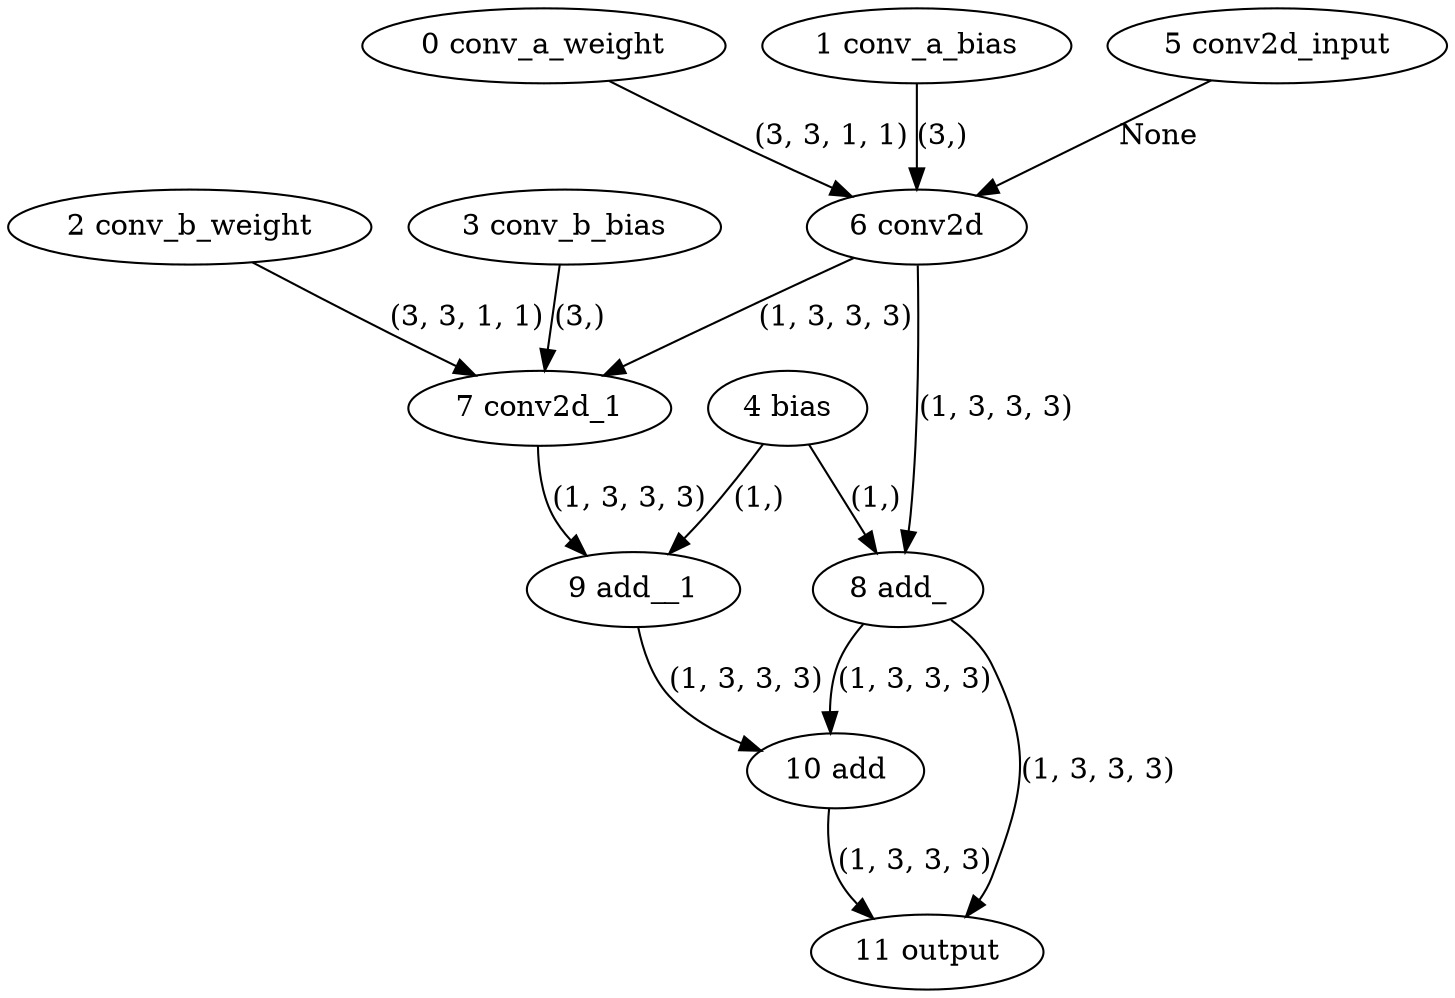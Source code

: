 strict digraph  {
"0 conv_a_weight" [id=0, type=get_attr];
"1 conv_a_bias" [id=1, type=get_attr];
"2 conv_b_weight" [id=2, type=get_attr];
"3 conv_b_bias" [id=3, type=get_attr];
"4 bias" [id=4, type=get_attr];
"5 conv2d_input" [id=5, type=input];
"6 conv2d" [id=6, type=conv2d];
"7 conv2d_1" [id=7, type=conv2d];
"8 add_" [id=8, type=add_];
"9 add__1" [id=9, type=add_];
"10 add" [id=10, type=add];
"11 output" [id=11, type=output];
"0 conv_a_weight" -> "6 conv2d"  [label="(3, 3, 1, 1)", style=solid];
"1 conv_a_bias" -> "6 conv2d"  [label="(3,)", style=solid];
"2 conv_b_weight" -> "7 conv2d_1"  [label="(3, 3, 1, 1)", style=solid];
"3 conv_b_bias" -> "7 conv2d_1"  [label="(3,)", style=solid];
"4 bias" -> "8 add_"  [label="(1,)", style=solid];
"4 bias" -> "9 add__1"  [label="(1,)", style=solid];
"5 conv2d_input" -> "6 conv2d"  [label=None, style=solid];
"6 conv2d" -> "7 conv2d_1"  [label="(1, 3, 3, 3)", style=solid];
"6 conv2d" -> "8 add_"  [label="(1, 3, 3, 3)", style=solid];
"7 conv2d_1" -> "9 add__1"  [label="(1, 3, 3, 3)", style=solid];
"8 add_" -> "10 add"  [label="(1, 3, 3, 3)", style=solid];
"8 add_" -> "11 output"  [label="(1, 3, 3, 3)", style=solid];
"9 add__1" -> "10 add"  [label="(1, 3, 3, 3)", style=solid];
"10 add" -> "11 output"  [label="(1, 3, 3, 3)", style=solid];
}
